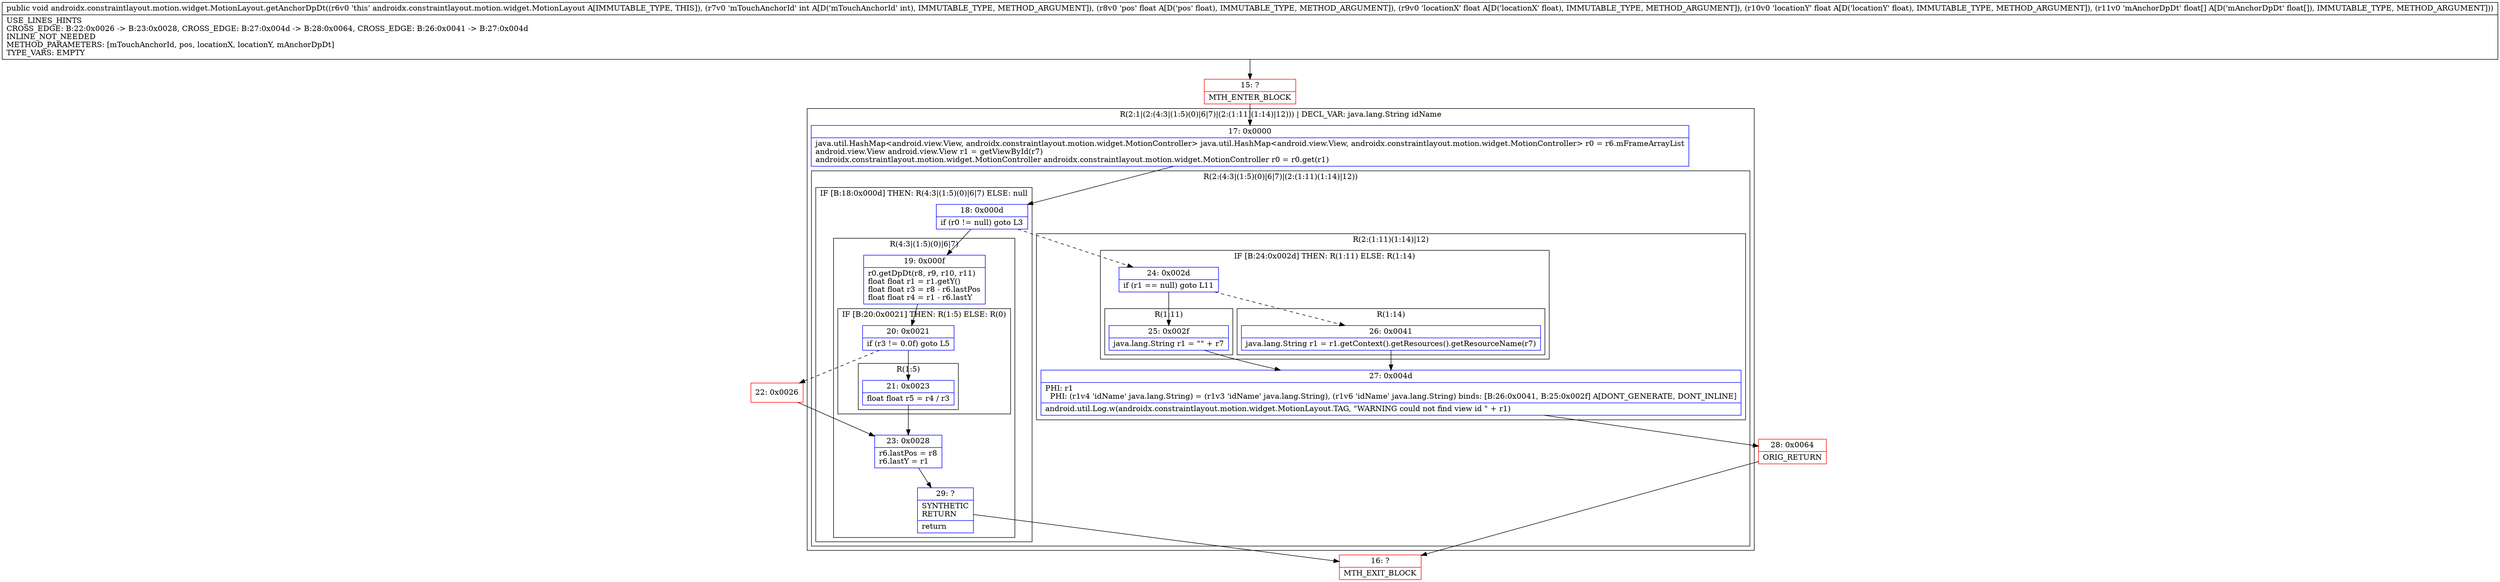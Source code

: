 digraph "CFG forandroidx.constraintlayout.motion.widget.MotionLayout.getAnchorDpDt(IFFF[F)V" {
subgraph cluster_Region_501653921 {
label = "R(2:1|(2:(4:3|(1:5)(0)|6|7)|(2:(1:11)(1:14)|12))) | DECL_VAR: java.lang.String idName\l";
node [shape=record,color=blue];
Node_17 [shape=record,label="{17\:\ 0x0000|java.util.HashMap\<android.view.View, androidx.constraintlayout.motion.widget.MotionController\> java.util.HashMap\<android.view.View, androidx.constraintlayout.motion.widget.MotionController\> r0 = r6.mFrameArrayList\landroid.view.View android.view.View r1 = getViewById(r7)\landroidx.constraintlayout.motion.widget.MotionController androidx.constraintlayout.motion.widget.MotionController r0 = r0.get(r1)\l}"];
subgraph cluster_Region_748776316 {
label = "R(2:(4:3|(1:5)(0)|6|7)|(2:(1:11)(1:14)|12))";
node [shape=record,color=blue];
subgraph cluster_IfRegion_726134853 {
label = "IF [B:18:0x000d] THEN: R(4:3|(1:5)(0)|6|7) ELSE: null";
node [shape=record,color=blue];
Node_18 [shape=record,label="{18\:\ 0x000d|if (r0 != null) goto L3\l}"];
subgraph cluster_Region_916139697 {
label = "R(4:3|(1:5)(0)|6|7)";
node [shape=record,color=blue];
Node_19 [shape=record,label="{19\:\ 0x000f|r0.getDpDt(r8, r9, r10, r11)\lfloat float r1 = r1.getY()\lfloat float r3 = r8 \- r6.lastPos\lfloat float r4 = r1 \- r6.lastY\l}"];
subgraph cluster_IfRegion_2007004046 {
label = "IF [B:20:0x0021] THEN: R(1:5) ELSE: R(0)";
node [shape=record,color=blue];
Node_20 [shape=record,label="{20\:\ 0x0021|if (r3 != 0.0f) goto L5\l}"];
subgraph cluster_Region_1360212621 {
label = "R(1:5)";
node [shape=record,color=blue];
Node_21 [shape=record,label="{21\:\ 0x0023|float float r5 = r4 \/ r3\l}"];
}
subgraph cluster_Region_1868867173 {
label = "R(0)";
node [shape=record,color=blue];
}
}
Node_23 [shape=record,label="{23\:\ 0x0028|r6.lastPos = r8\lr6.lastY = r1\l}"];
Node_29 [shape=record,label="{29\:\ ?|SYNTHETIC\lRETURN\l|return\l}"];
}
}
subgraph cluster_Region_702599625 {
label = "R(2:(1:11)(1:14)|12)";
node [shape=record,color=blue];
subgraph cluster_IfRegion_1418521407 {
label = "IF [B:24:0x002d] THEN: R(1:11) ELSE: R(1:14)";
node [shape=record,color=blue];
Node_24 [shape=record,label="{24\:\ 0x002d|if (r1 == null) goto L11\l}"];
subgraph cluster_Region_1153871162 {
label = "R(1:11)";
node [shape=record,color=blue];
Node_25 [shape=record,label="{25\:\ 0x002f|java.lang.String r1 = \"\" + r7\l}"];
}
subgraph cluster_Region_50639405 {
label = "R(1:14)";
node [shape=record,color=blue];
Node_26 [shape=record,label="{26\:\ 0x0041|java.lang.String r1 = r1.getContext().getResources().getResourceName(r7)\l}"];
}
}
Node_27 [shape=record,label="{27\:\ 0x004d|PHI: r1 \l  PHI: (r1v4 'idName' java.lang.String) = (r1v3 'idName' java.lang.String), (r1v6 'idName' java.lang.String) binds: [B:26:0x0041, B:25:0x002f] A[DONT_GENERATE, DONT_INLINE]\l|android.util.Log.w(androidx.constraintlayout.motion.widget.MotionLayout.TAG, \"WARNING could not find view id \" + r1)\l}"];
}
}
}
Node_15 [shape=record,color=red,label="{15\:\ ?|MTH_ENTER_BLOCK\l}"];
Node_16 [shape=record,color=red,label="{16\:\ ?|MTH_EXIT_BLOCK\l}"];
Node_22 [shape=record,color=red,label="{22\:\ 0x0026}"];
Node_28 [shape=record,color=red,label="{28\:\ 0x0064|ORIG_RETURN\l}"];
MethodNode[shape=record,label="{public void androidx.constraintlayout.motion.widget.MotionLayout.getAnchorDpDt((r6v0 'this' androidx.constraintlayout.motion.widget.MotionLayout A[IMMUTABLE_TYPE, THIS]), (r7v0 'mTouchAnchorId' int A[D('mTouchAnchorId' int), IMMUTABLE_TYPE, METHOD_ARGUMENT]), (r8v0 'pos' float A[D('pos' float), IMMUTABLE_TYPE, METHOD_ARGUMENT]), (r9v0 'locationX' float A[D('locationX' float), IMMUTABLE_TYPE, METHOD_ARGUMENT]), (r10v0 'locationY' float A[D('locationY' float), IMMUTABLE_TYPE, METHOD_ARGUMENT]), (r11v0 'mAnchorDpDt' float[] A[D('mAnchorDpDt' float[]), IMMUTABLE_TYPE, METHOD_ARGUMENT]))  | USE_LINES_HINTS\lCROSS_EDGE: B:22:0x0026 \-\> B:23:0x0028, CROSS_EDGE: B:27:0x004d \-\> B:28:0x0064, CROSS_EDGE: B:26:0x0041 \-\> B:27:0x004d\lINLINE_NOT_NEEDED\lMETHOD_PARAMETERS: [mTouchAnchorId, pos, locationX, locationY, mAnchorDpDt]\lTYPE_VARS: EMPTY\l}"];
MethodNode -> Node_15;Node_17 -> Node_18;
Node_18 -> Node_19;
Node_18 -> Node_24[style=dashed];
Node_19 -> Node_20;
Node_20 -> Node_21;
Node_20 -> Node_22[style=dashed];
Node_21 -> Node_23;
Node_23 -> Node_29;
Node_29 -> Node_16;
Node_24 -> Node_25;
Node_24 -> Node_26[style=dashed];
Node_25 -> Node_27;
Node_26 -> Node_27;
Node_27 -> Node_28;
Node_15 -> Node_17;
Node_22 -> Node_23;
Node_28 -> Node_16;
}

